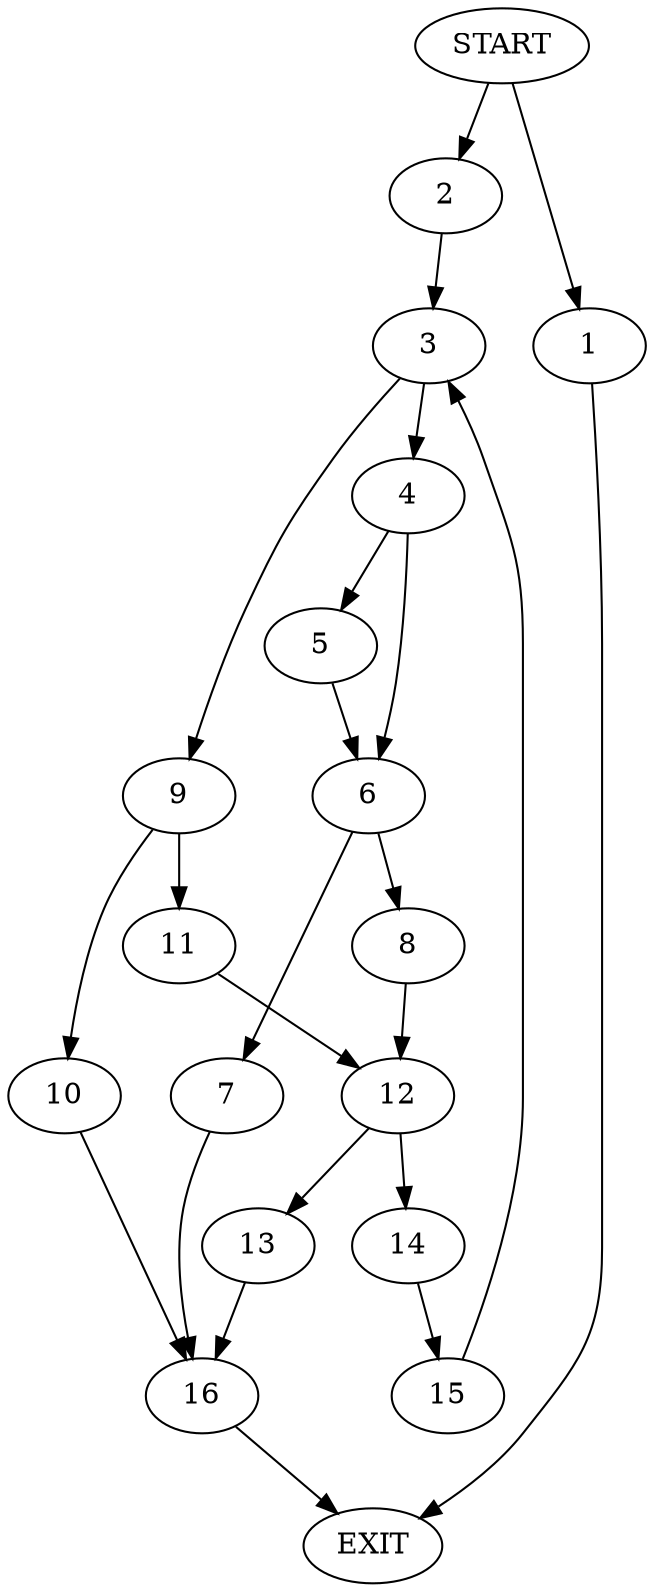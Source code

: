 digraph { 
0 [label="START"];
1;
2;
3;
4;
5;
6;
7;
8;
9;
10;
11;
12;
13;
14;
15;
16;
17[label="EXIT"];
0 -> 2;
0 -> 1;
1 -> 17;
2 -> 3;
3 -> 4;
3 -> 9;
4 -> 6;
4 -> 5;
5 -> 6;
6 -> 7;
6 -> 8;
7 -> 16;
8 -> 12;
9 -> 10;
9 -> 11;
10 -> 16;
11 -> 12;
12 -> 14;
12 -> 13;
13 -> 16;
14 -> 15;
15 -> 3;
16 -> 17;
}